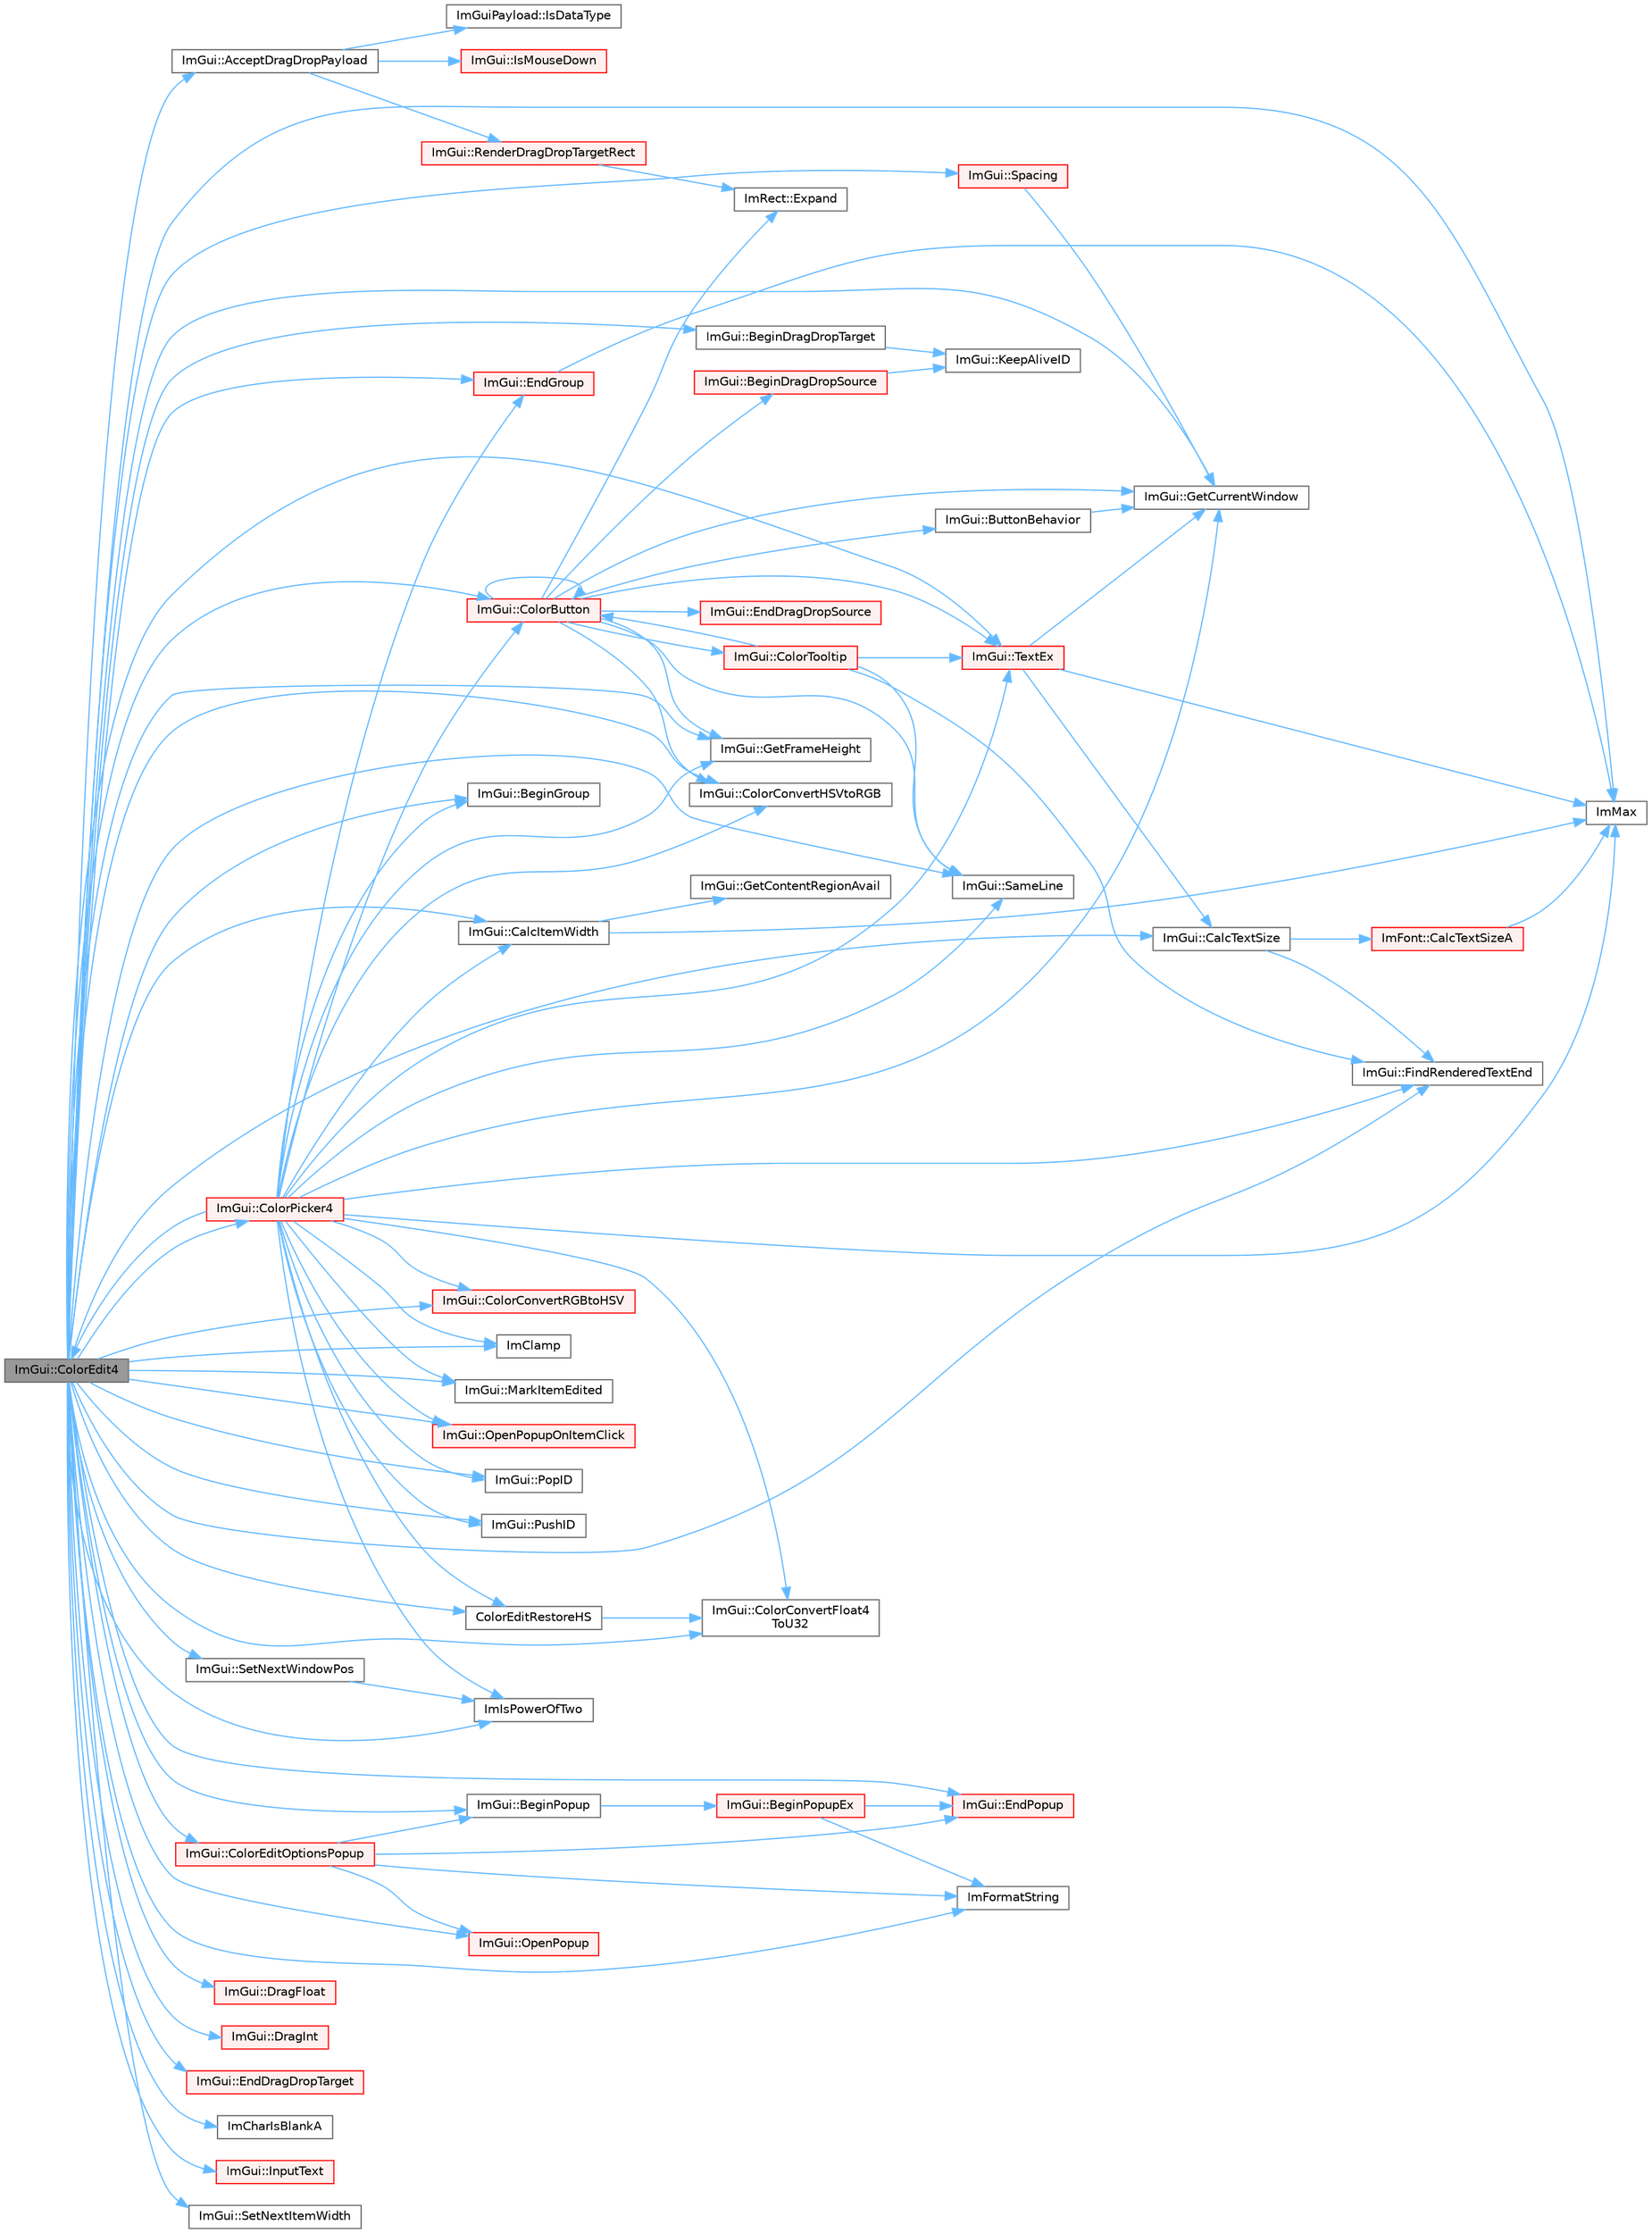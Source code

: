 digraph "ImGui::ColorEdit4"
{
 // LATEX_PDF_SIZE
  bgcolor="transparent";
  edge [fontname=Helvetica,fontsize=10,labelfontname=Helvetica,labelfontsize=10];
  node [fontname=Helvetica,fontsize=10,shape=box,height=0.2,width=0.4];
  rankdir="LR";
  Node1 [id="Node000001",label="ImGui::ColorEdit4",height=0.2,width=0.4,color="gray40", fillcolor="grey60", style="filled", fontcolor="black",tooltip=" "];
  Node1 -> Node2 [id="edge1_Node000001_Node000002",color="steelblue1",style="solid",tooltip=" "];
  Node2 [id="Node000002",label="ImGui::AcceptDragDropPayload",height=0.2,width=0.4,color="grey40", fillcolor="white", style="filled",URL="$namespace_im_gui.html#a5e0dac39e249bf50e2ae96dc4a97cb18",tooltip=" "];
  Node2 -> Node3 [id="edge2_Node000002_Node000003",color="steelblue1",style="solid",tooltip=" "];
  Node3 [id="Node000003",label="ImGuiPayload::IsDataType",height=0.2,width=0.4,color="grey40", fillcolor="white", style="filled",URL="$struct_im_gui_payload.html#a7864aeb80bc28683748d015562eead4d",tooltip=" "];
  Node2 -> Node4 [id="edge3_Node000002_Node000004",color="steelblue1",style="solid",tooltip=" "];
  Node4 [id="Node000004",label="ImGui::IsMouseDown",height=0.2,width=0.4,color="red", fillcolor="#FFF0F0", style="filled",URL="$namespace_im_gui.html#aed7dae248aa865bf06c1d60c0e809537",tooltip=" "];
  Node2 -> Node13 [id="edge4_Node000002_Node000013",color="steelblue1",style="solid",tooltip=" "];
  Node13 [id="Node000013",label="ImGui::RenderDragDropTargetRect",height=0.2,width=0.4,color="red", fillcolor="#FFF0F0", style="filled",URL="$namespace_im_gui.html#a243a62fece1096c59442bba21f0aa736",tooltip=" "];
  Node13 -> Node18 [id="edge5_Node000013_Node000018",color="steelblue1",style="solid",tooltip=" "];
  Node18 [id="Node000018",label="ImRect::Expand",height=0.2,width=0.4,color="grey40", fillcolor="white", style="filled",URL="$struct_im_rect.html#af33a7424c3341d08acd69da30c27c753",tooltip=" "];
  Node1 -> Node21 [id="edge6_Node000001_Node000021",color="steelblue1",style="solid",tooltip=" "];
  Node21 [id="Node000021",label="ImGui::BeginDragDropTarget",height=0.2,width=0.4,color="grey40", fillcolor="white", style="filled",URL="$namespace_im_gui.html#ac42384c3181406bbd0f3f4f77a73c7ed",tooltip=" "];
  Node21 -> Node22 [id="edge7_Node000021_Node000022",color="steelblue1",style="solid",tooltip=" "];
  Node22 [id="Node000022",label="ImGui::KeepAliveID",height=0.2,width=0.4,color="grey40", fillcolor="white", style="filled",URL="$namespace_im_gui.html#a85a245c78a9f7c351636bdad6e60c488",tooltip=" "];
  Node1 -> Node23 [id="edge8_Node000001_Node000023",color="steelblue1",style="solid",tooltip=" "];
  Node23 [id="Node000023",label="ImGui::BeginGroup",height=0.2,width=0.4,color="grey40", fillcolor="white", style="filled",URL="$namespace_im_gui.html#a42407e196b7ed2a8755bff28aae9805f",tooltip=" "];
  Node1 -> Node24 [id="edge9_Node000001_Node000024",color="steelblue1",style="solid",tooltip=" "];
  Node24 [id="Node000024",label="ImGui::BeginPopup",height=0.2,width=0.4,color="grey40", fillcolor="white", style="filled",URL="$namespace_im_gui.html#a10e213926d8ca212266bc5fbded1e026",tooltip=" "];
  Node24 -> Node25 [id="edge10_Node000024_Node000025",color="steelblue1",style="solid",tooltip=" "];
  Node25 [id="Node000025",label="ImGui::BeginPopupEx",height=0.2,width=0.4,color="red", fillcolor="#FFF0F0", style="filled",URL="$namespace_im_gui.html#a9bb87665314f24d473daefd570d43db1",tooltip=" "];
  Node25 -> Node252 [id="edge11_Node000025_Node000252",color="steelblue1",style="solid",tooltip=" "];
  Node252 [id="Node000252",label="ImGui::EndPopup",height=0.2,width=0.4,color="red", fillcolor="#FFF0F0", style="filled",URL="$namespace_im_gui.html#aa6a9b5696f2ea7eed7683425fc77b8f2",tooltip=" "];
  Node25 -> Node45 [id="edge12_Node000025_Node000045",color="steelblue1",style="solid",tooltip=" "];
  Node45 [id="Node000045",label="ImFormatString",height=0.2,width=0.4,color="grey40", fillcolor="white", style="filled",URL="$imgui_8cpp.html#a75ccaf7d676b1f567ba888ae42ac3809",tooltip=" "];
  Node1 -> Node264 [id="edge13_Node000001_Node000264",color="steelblue1",style="solid",tooltip=" "];
  Node264 [id="Node000264",label="ImGui::CalcItemWidth",height=0.2,width=0.4,color="grey40", fillcolor="white", style="filled",URL="$namespace_im_gui.html#ab3b3ba92ebd8bca4a552dd93321a1994",tooltip=" "];
  Node264 -> Node265 [id="edge14_Node000264_Node000265",color="steelblue1",style="solid",tooltip=" "];
  Node265 [id="Node000265",label="ImGui::GetContentRegionAvail",height=0.2,width=0.4,color="grey40", fillcolor="white", style="filled",URL="$namespace_im_gui.html#a410c8e19b2fea8b52746ca11b3930301",tooltip=" "];
  Node264 -> Node15 [id="edge15_Node000264_Node000015",color="steelblue1",style="solid",tooltip=" "];
  Node15 [id="Node000015",label="ImMax",height=0.2,width=0.4,color="grey40", fillcolor="white", style="filled",URL="$imgui__internal_8h.html#a7667efd95147d0422f140917c71a9226",tooltip=" "];
  Node1 -> Node152 [id="edge16_Node000001_Node000152",color="steelblue1",style="solid",tooltip=" "];
  Node152 [id="Node000152",label="ImGui::CalcTextSize",height=0.2,width=0.4,color="grey40", fillcolor="white", style="filled",URL="$namespace_im_gui.html#a848b9db6cc4a186751c0ecebcaadc33b",tooltip=" "];
  Node152 -> Node153 [id="edge17_Node000152_Node000153",color="steelblue1",style="solid",tooltip=" "];
  Node153 [id="Node000153",label="ImFont::CalcTextSizeA",height=0.2,width=0.4,color="red", fillcolor="#FFF0F0", style="filled",URL="$struct_im_font.html#a418146c00c3dee351a411b952cce5175",tooltip=" "];
  Node153 -> Node15 [id="edge18_Node000153_Node000015",color="steelblue1",style="solid",tooltip=" "];
  Node152 -> Node159 [id="edge19_Node000152_Node000159",color="steelblue1",style="solid",tooltip=" "];
  Node159 [id="Node000159",label="ImGui::FindRenderedTextEnd",height=0.2,width=0.4,color="grey40", fillcolor="white", style="filled",URL="$namespace_im_gui.html#a7671e1dbc803a31b06081b52a771d83f",tooltip=" "];
  Node1 -> Node518 [id="edge20_Node000001_Node000518",color="steelblue1",style="solid",tooltip=" "];
  Node518 [id="Node000518",label="ImGui::ColorButton",height=0.2,width=0.4,color="red", fillcolor="#FFF0F0", style="filled",URL="$namespace_im_gui.html#ae2d7c8f37726810753d71d480f0af7f0",tooltip=" "];
  Node518 -> Node42 [id="edge21_Node000518_Node000042",color="steelblue1",style="solid",tooltip=" "];
  Node42 [id="Node000042",label="ImGui::BeginDragDropSource",height=0.2,width=0.4,color="red", fillcolor="#FFF0F0", style="filled",URL="$namespace_im_gui.html#ac2609b0f034d3bcd8d70d26df8694eaa",tooltip=" "];
  Node42 -> Node22 [id="edge22_Node000042_Node000022",color="steelblue1",style="solid",tooltip=" "];
  Node518 -> Node101 [id="edge23_Node000518_Node000101",color="steelblue1",style="solid",tooltip=" "];
  Node101 [id="Node000101",label="ImGui::ButtonBehavior",height=0.2,width=0.4,color="grey40", fillcolor="white", style="filled",URL="$namespace_im_gui.html#a65a4f18b1bc8ce0f351687922089f374",tooltip=" "];
  Node101 -> Node102 [id="edge24_Node000101_Node000102",color="steelblue1",style="solid",tooltip=" "];
  Node102 [id="Node000102",label="ImGui::GetCurrentWindow",height=0.2,width=0.4,color="grey40", fillcolor="white", style="filled",URL="$namespace_im_gui.html#ac452417b5004ca16a814a72cff153526",tooltip=" "];
  Node518 -> Node518 [id="edge25_Node000518_Node000518",color="steelblue1",style="solid",tooltip=" "];
  Node518 -> Node519 [id="edge26_Node000518_Node000519",color="steelblue1",style="solid",tooltip=" "];
  Node519 [id="Node000519",label="ImGui::ColorConvertHSVtoRGB",height=0.2,width=0.4,color="grey40", fillcolor="white", style="filled",URL="$namespace_im_gui.html#a074427678b3e56378b7dcdefa4c8b5c7",tooltip=" "];
  Node518 -> Node520 [id="edge27_Node000518_Node000520",color="steelblue1",style="solid",tooltip=" "];
  Node520 [id="Node000520",label="ImGui::ColorTooltip",height=0.2,width=0.4,color="red", fillcolor="#FFF0F0", style="filled",URL="$namespace_im_gui.html#afad90b366b6471e3b13175c0ebeb26c8",tooltip=" "];
  Node520 -> Node518 [id="edge28_Node000520_Node000518",color="steelblue1",style="solid",tooltip=" "];
  Node520 -> Node159 [id="edge29_Node000520_Node000159",color="steelblue1",style="solid",tooltip=" "];
  Node520 -> Node184 [id="edge30_Node000520_Node000184",color="steelblue1",style="solid",tooltip=" "];
  Node184 [id="Node000184",label="ImGui::SameLine",height=0.2,width=0.4,color="grey40", fillcolor="white", style="filled",URL="$namespace_im_gui.html#addd433eb3aae59119e341e80db474f66",tooltip=" "];
  Node520 -> Node522 [id="edge31_Node000520_Node000522",color="steelblue1",style="solid",tooltip=" "];
  Node522 [id="Node000522",label="ImGui::TextEx",height=0.2,width=0.4,color="red", fillcolor="#FFF0F0", style="filled",URL="$namespace_im_gui.html#aae6420fec03511fd478d9108f31e6b5f",tooltip=" "];
  Node522 -> Node152 [id="edge32_Node000522_Node000152",color="steelblue1",style="solid",tooltip=" "];
  Node522 -> Node102 [id="edge33_Node000522_Node000102",color="steelblue1",style="solid",tooltip=" "];
  Node522 -> Node15 [id="edge34_Node000522_Node000015",color="steelblue1",style="solid",tooltip=" "];
  Node518 -> Node373 [id="edge35_Node000518_Node000373",color="steelblue1",style="solid",tooltip=" "];
  Node373 [id="Node000373",label="ImGui::EndDragDropSource",height=0.2,width=0.4,color="red", fillcolor="#FFF0F0", style="filled",URL="$namespace_im_gui.html#a02f225fefff2a046038ed99ab20606da",tooltip=" "];
  Node518 -> Node18 [id="edge36_Node000518_Node000018",color="steelblue1",style="solid",tooltip=" "];
  Node518 -> Node102 [id="edge37_Node000518_Node000102",color="steelblue1",style="solid",tooltip=" "];
  Node518 -> Node230 [id="edge38_Node000518_Node000230",color="steelblue1",style="solid",tooltip=" "];
  Node230 [id="Node000230",label="ImGui::GetFrameHeight",height=0.2,width=0.4,color="grey40", fillcolor="white", style="filled",URL="$namespace_im_gui.html#ae560f17cf3262017cee888d1eb77f294",tooltip=" "];
  Node518 -> Node184 [id="edge39_Node000518_Node000184",color="steelblue1",style="solid",tooltip=" "];
  Node518 -> Node522 [id="edge40_Node000518_Node000522",color="steelblue1",style="solid",tooltip=" "];
  Node1 -> Node20 [id="edge41_Node000001_Node000020",color="steelblue1",style="solid",tooltip=" "];
  Node20 [id="Node000020",label="ImGui::ColorConvertFloat4\lToU32",height=0.2,width=0.4,color="grey40", fillcolor="white", style="filled",URL="$namespace_im_gui.html#abe2691de0b1a71c774ab24cc91564a94",tooltip=" "];
  Node1 -> Node519 [id="edge42_Node000001_Node000519",color="steelblue1",style="solid",tooltip=" "];
  Node1 -> Node529 [id="edge43_Node000001_Node000529",color="steelblue1",style="solid",tooltip=" "];
  Node529 [id="Node000529",label="ImGui::ColorConvertRGBtoHSV",height=0.2,width=0.4,color="red", fillcolor="#FFF0F0", style="filled",URL="$namespace_im_gui.html#aaed5ed34aaaa02b61cbb67598c0ad9ca",tooltip=" "];
  Node1 -> Node530 [id="edge44_Node000001_Node000530",color="steelblue1",style="solid",tooltip=" "];
  Node530 [id="Node000530",label="ImGui::ColorEditOptionsPopup",height=0.2,width=0.4,color="red", fillcolor="#FFF0F0", style="filled",URL="$namespace_im_gui.html#a6bfb117816d669f8704e5d0c0c0795fe",tooltip=" "];
  Node530 -> Node24 [id="edge45_Node000530_Node000024",color="steelblue1",style="solid",tooltip=" "];
  Node530 -> Node252 [id="edge46_Node000530_Node000252",color="steelblue1",style="solid",tooltip=" "];
  Node530 -> Node45 [id="edge47_Node000530_Node000045",color="steelblue1",style="solid",tooltip=" "];
  Node530 -> Node534 [id="edge48_Node000530_Node000534",color="steelblue1",style="solid",tooltip=" "];
  Node534 [id="Node000534",label="ImGui::OpenPopup",height=0.2,width=0.4,color="red", fillcolor="#FFF0F0", style="filled",URL="$namespace_im_gui.html#a9e1be94ca8c4d48a20b230cdfc9b18c5",tooltip=" "];
  Node1 -> Node536 [id="edge49_Node000001_Node000536",color="steelblue1",style="solid",tooltip=" "];
  Node536 [id="Node000536",label="ColorEditRestoreHS",height=0.2,width=0.4,color="grey40", fillcolor="white", style="filled",URL="$imgui__widgets_8cpp.html#a76a5fa9d62488d7c073dea45fb2208f7",tooltip=" "];
  Node536 -> Node20 [id="edge50_Node000536_Node000020",color="steelblue1",style="solid",tooltip=" "];
  Node1 -> Node537 [id="edge51_Node000001_Node000537",color="steelblue1",style="solid",tooltip=" "];
  Node537 [id="Node000537",label="ImGui::ColorPicker4",height=0.2,width=0.4,color="red", fillcolor="#FFF0F0", style="filled",URL="$namespace_im_gui.html#a3d5aae9e0a14aa051d5a799abbe97b32",tooltip=" "];
  Node537 -> Node23 [id="edge52_Node000537_Node000023",color="steelblue1",style="solid",tooltip=" "];
  Node537 -> Node264 [id="edge53_Node000537_Node000264",color="steelblue1",style="solid",tooltip=" "];
  Node537 -> Node518 [id="edge54_Node000537_Node000518",color="steelblue1",style="solid",tooltip=" "];
  Node537 -> Node20 [id="edge55_Node000537_Node000020",color="steelblue1",style="solid",tooltip=" "];
  Node537 -> Node519 [id="edge56_Node000537_Node000519",color="steelblue1",style="solid",tooltip=" "];
  Node537 -> Node529 [id="edge57_Node000537_Node000529",color="steelblue1",style="solid",tooltip=" "];
  Node537 -> Node1 [id="edge58_Node000537_Node000001",color="steelblue1",style="solid",tooltip=" "];
  Node537 -> Node536 [id="edge59_Node000537_Node000536",color="steelblue1",style="solid",tooltip=" "];
  Node537 -> Node181 [id="edge60_Node000537_Node000181",color="steelblue1",style="solid",tooltip=" "];
  Node181 [id="Node000181",label="ImGui::EndGroup",height=0.2,width=0.4,color="red", fillcolor="#FFF0F0", style="filled",URL="$namespace_im_gui.html#a05fc97fc64f28a55486087f503d9a622",tooltip=" "];
  Node181 -> Node15 [id="edge61_Node000181_Node000015",color="steelblue1",style="solid",tooltip=" "];
  Node537 -> Node159 [id="edge62_Node000537_Node000159",color="steelblue1",style="solid",tooltip=" "];
  Node537 -> Node102 [id="edge63_Node000537_Node000102",color="steelblue1",style="solid",tooltip=" "];
  Node537 -> Node230 [id="edge64_Node000537_Node000230",color="steelblue1",style="solid",tooltip=" "];
  Node537 -> Node32 [id="edge65_Node000537_Node000032",color="steelblue1",style="solid",tooltip=" "];
  Node32 [id="Node000032",label="ImClamp",height=0.2,width=0.4,color="grey40", fillcolor="white", style="filled",URL="$imgui__internal_8h.html#a6e61ede308bfd68c7434e17905a29fc8",tooltip=" "];
  Node537 -> Node48 [id="edge66_Node000537_Node000048",color="steelblue1",style="solid",tooltip=" "];
  Node48 [id="Node000048",label="ImIsPowerOfTwo",height=0.2,width=0.4,color="grey40", fillcolor="white", style="filled",URL="$imgui__internal_8h.html#a3cc719adb48b1aed8ab1196ecea7e828",tooltip=" "];
  Node537 -> Node15 [id="edge67_Node000537_Node000015",color="steelblue1",style="solid",tooltip=" "];
  Node537 -> Node288 [id="edge68_Node000537_Node000288",color="steelblue1",style="solid",tooltip=" "];
  Node288 [id="Node000288",label="ImGui::MarkItemEdited",height=0.2,width=0.4,color="grey40", fillcolor="white", style="filled",URL="$namespace_im_gui.html#a83036681a36fbee2d35b5b57a1ef72e6",tooltip=" "];
  Node537 -> Node556 [id="edge69_Node000537_Node000556",color="steelblue1",style="solid",tooltip=" "];
  Node556 [id="Node000556",label="ImGui::OpenPopupOnItemClick",height=0.2,width=0.4,color="red", fillcolor="#FFF0F0", style="filled",URL="$namespace_im_gui.html#a3811834876930efd5cb08a25d8c022d0",tooltip=" "];
  Node537 -> Node108 [id="edge70_Node000537_Node000108",color="steelblue1",style="solid",tooltip=" "];
  Node108 [id="Node000108",label="ImGui::PopID",height=0.2,width=0.4,color="grey40", fillcolor="white", style="filled",URL="$namespace_im_gui.html#aba0b2d8f890a5d435ae43d0c4a2d4dd1",tooltip=" "];
  Node537 -> Node109 [id="edge71_Node000537_Node000109",color="steelblue1",style="solid",tooltip=" "];
  Node109 [id="Node000109",label="ImGui::PushID",height=0.2,width=0.4,color="grey40", fillcolor="white", style="filled",URL="$namespace_im_gui.html#a27a8533605dc5b8cabf161bf7715bbde",tooltip=" "];
  Node537 -> Node184 [id="edge72_Node000537_Node000184",color="steelblue1",style="solid",tooltip=" "];
  Node537 -> Node522 [id="edge73_Node000537_Node000522",color="steelblue1",style="solid",tooltip=" "];
  Node1 -> Node562 [id="edge74_Node000001_Node000562",color="steelblue1",style="solid",tooltip=" "];
  Node562 [id="Node000562",label="ImGui::DragFloat",height=0.2,width=0.4,color="red", fillcolor="#FFF0F0", style="filled",URL="$namespace_im_gui.html#aab1b20e7bf98aa7bbdb26f8cd3ad91e6",tooltip=" "];
  Node1 -> Node611 [id="edge75_Node000001_Node000611",color="steelblue1",style="solid",tooltip=" "];
  Node611 [id="Node000611",label="ImGui::DragInt",height=0.2,width=0.4,color="red", fillcolor="#FFF0F0", style="filled",URL="$namespace_im_gui.html#a3714db739ae51fc75601d7fad234a58b",tooltip=" "];
  Node1 -> Node413 [id="edge76_Node000001_Node000413",color="steelblue1",style="solid",tooltip=" "];
  Node413 [id="Node000413",label="ImGui::EndDragDropTarget",height=0.2,width=0.4,color="red", fillcolor="#FFF0F0", style="filled",URL="$namespace_im_gui.html#ae8313266214728f86c2cb7cb30a30e89",tooltip=" "];
  Node1 -> Node181 [id="edge77_Node000001_Node000181",color="steelblue1",style="solid",tooltip=" "];
  Node1 -> Node252 [id="edge78_Node000001_Node000252",color="steelblue1",style="solid",tooltip=" "];
  Node1 -> Node159 [id="edge79_Node000001_Node000159",color="steelblue1",style="solid",tooltip=" "];
  Node1 -> Node102 [id="edge80_Node000001_Node000102",color="steelblue1",style="solid",tooltip=" "];
  Node1 -> Node230 [id="edge81_Node000001_Node000230",color="steelblue1",style="solid",tooltip=" "];
  Node1 -> Node155 [id="edge82_Node000001_Node000155",color="steelblue1",style="solid",tooltip=" "];
  Node155 [id="Node000155",label="ImCharIsBlankA",height=0.2,width=0.4,color="grey40", fillcolor="white", style="filled",URL="$imgui__internal_8h.html#ac22c577d0d6591a9d948ab5590663359",tooltip=" "];
  Node1 -> Node32 [id="edge83_Node000001_Node000032",color="steelblue1",style="solid",tooltip=" "];
  Node1 -> Node45 [id="edge84_Node000001_Node000045",color="steelblue1",style="solid",tooltip=" "];
  Node1 -> Node48 [id="edge85_Node000001_Node000048",color="steelblue1",style="solid",tooltip=" "];
  Node1 -> Node15 [id="edge86_Node000001_Node000015",color="steelblue1",style="solid",tooltip=" "];
  Node1 -> Node612 [id="edge87_Node000001_Node000612",color="steelblue1",style="solid",tooltip=" "];
  Node612 [id="Node000612",label="ImGui::InputText",height=0.2,width=0.4,color="red", fillcolor="#FFF0F0", style="filled",URL="$namespace_im_gui.html#aa72b5760a3a206729723a587ac7c8519",tooltip=" "];
  Node1 -> Node288 [id="edge88_Node000001_Node000288",color="steelblue1",style="solid",tooltip=" "];
  Node1 -> Node534 [id="edge89_Node000001_Node000534",color="steelblue1",style="solid",tooltip=" "];
  Node1 -> Node556 [id="edge90_Node000001_Node000556",color="steelblue1",style="solid",tooltip=" "];
  Node1 -> Node108 [id="edge91_Node000001_Node000108",color="steelblue1",style="solid",tooltip=" "];
  Node1 -> Node109 [id="edge92_Node000001_Node000109",color="steelblue1",style="solid",tooltip=" "];
  Node1 -> Node184 [id="edge93_Node000001_Node000184",color="steelblue1",style="solid",tooltip=" "];
  Node1 -> Node613 [id="edge94_Node000001_Node000613",color="steelblue1",style="solid",tooltip=" "];
  Node613 [id="Node000613",label="ImGui::SetNextItemWidth",height=0.2,width=0.4,color="grey40", fillcolor="white", style="filled",URL="$namespace_im_gui.html#a1291228607bee5a703df6553f27cbbb9",tooltip=" "];
  Node1 -> Node47 [id="edge95_Node000001_Node000047",color="steelblue1",style="solid",tooltip=" "];
  Node47 [id="Node000047",label="ImGui::SetNextWindowPos",height=0.2,width=0.4,color="grey40", fillcolor="white", style="filled",URL="$namespace_im_gui.html#afbccd31113430670b5ab2bf0d6f509bf",tooltip=" "];
  Node47 -> Node48 [id="edge96_Node000047_Node000048",color="steelblue1",style="solid",tooltip=" "];
  Node1 -> Node614 [id="edge97_Node000001_Node000614",color="steelblue1",style="solid",tooltip=" "];
  Node614 [id="Node000614",label="ImGui::Spacing",height=0.2,width=0.4,color="red", fillcolor="#FFF0F0", style="filled",URL="$namespace_im_gui.html#a2659e2bfe84b4cad0facd65d5c1ac90d",tooltip=" "];
  Node614 -> Node102 [id="edge98_Node000614_Node000102",color="steelblue1",style="solid",tooltip=" "];
  Node1 -> Node522 [id="edge99_Node000001_Node000522",color="steelblue1",style="solid",tooltip=" "];
}
